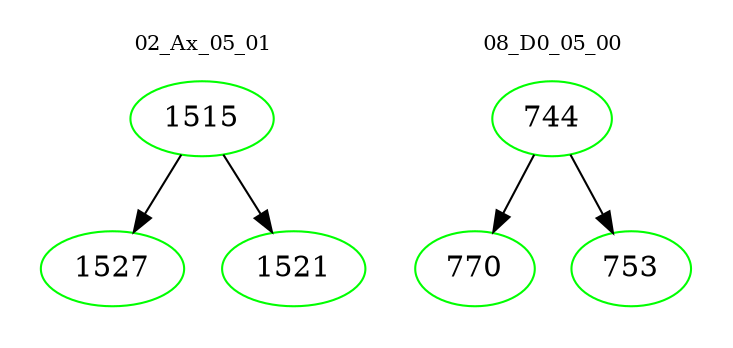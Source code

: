 digraph{
subgraph cluster_0 {
color = white
label = "02_Ax_05_01";
fontsize=10;
T0_1515 [label="1515", color="green"]
T0_1515 -> T0_1527 [color="black"]
T0_1527 [label="1527", color="green"]
T0_1515 -> T0_1521 [color="black"]
T0_1521 [label="1521", color="green"]
}
subgraph cluster_1 {
color = white
label = "08_D0_05_00";
fontsize=10;
T1_744 [label="744", color="green"]
T1_744 -> T1_770 [color="black"]
T1_770 [label="770", color="green"]
T1_744 -> T1_753 [color="black"]
T1_753 [label="753", color="green"]
}
}
